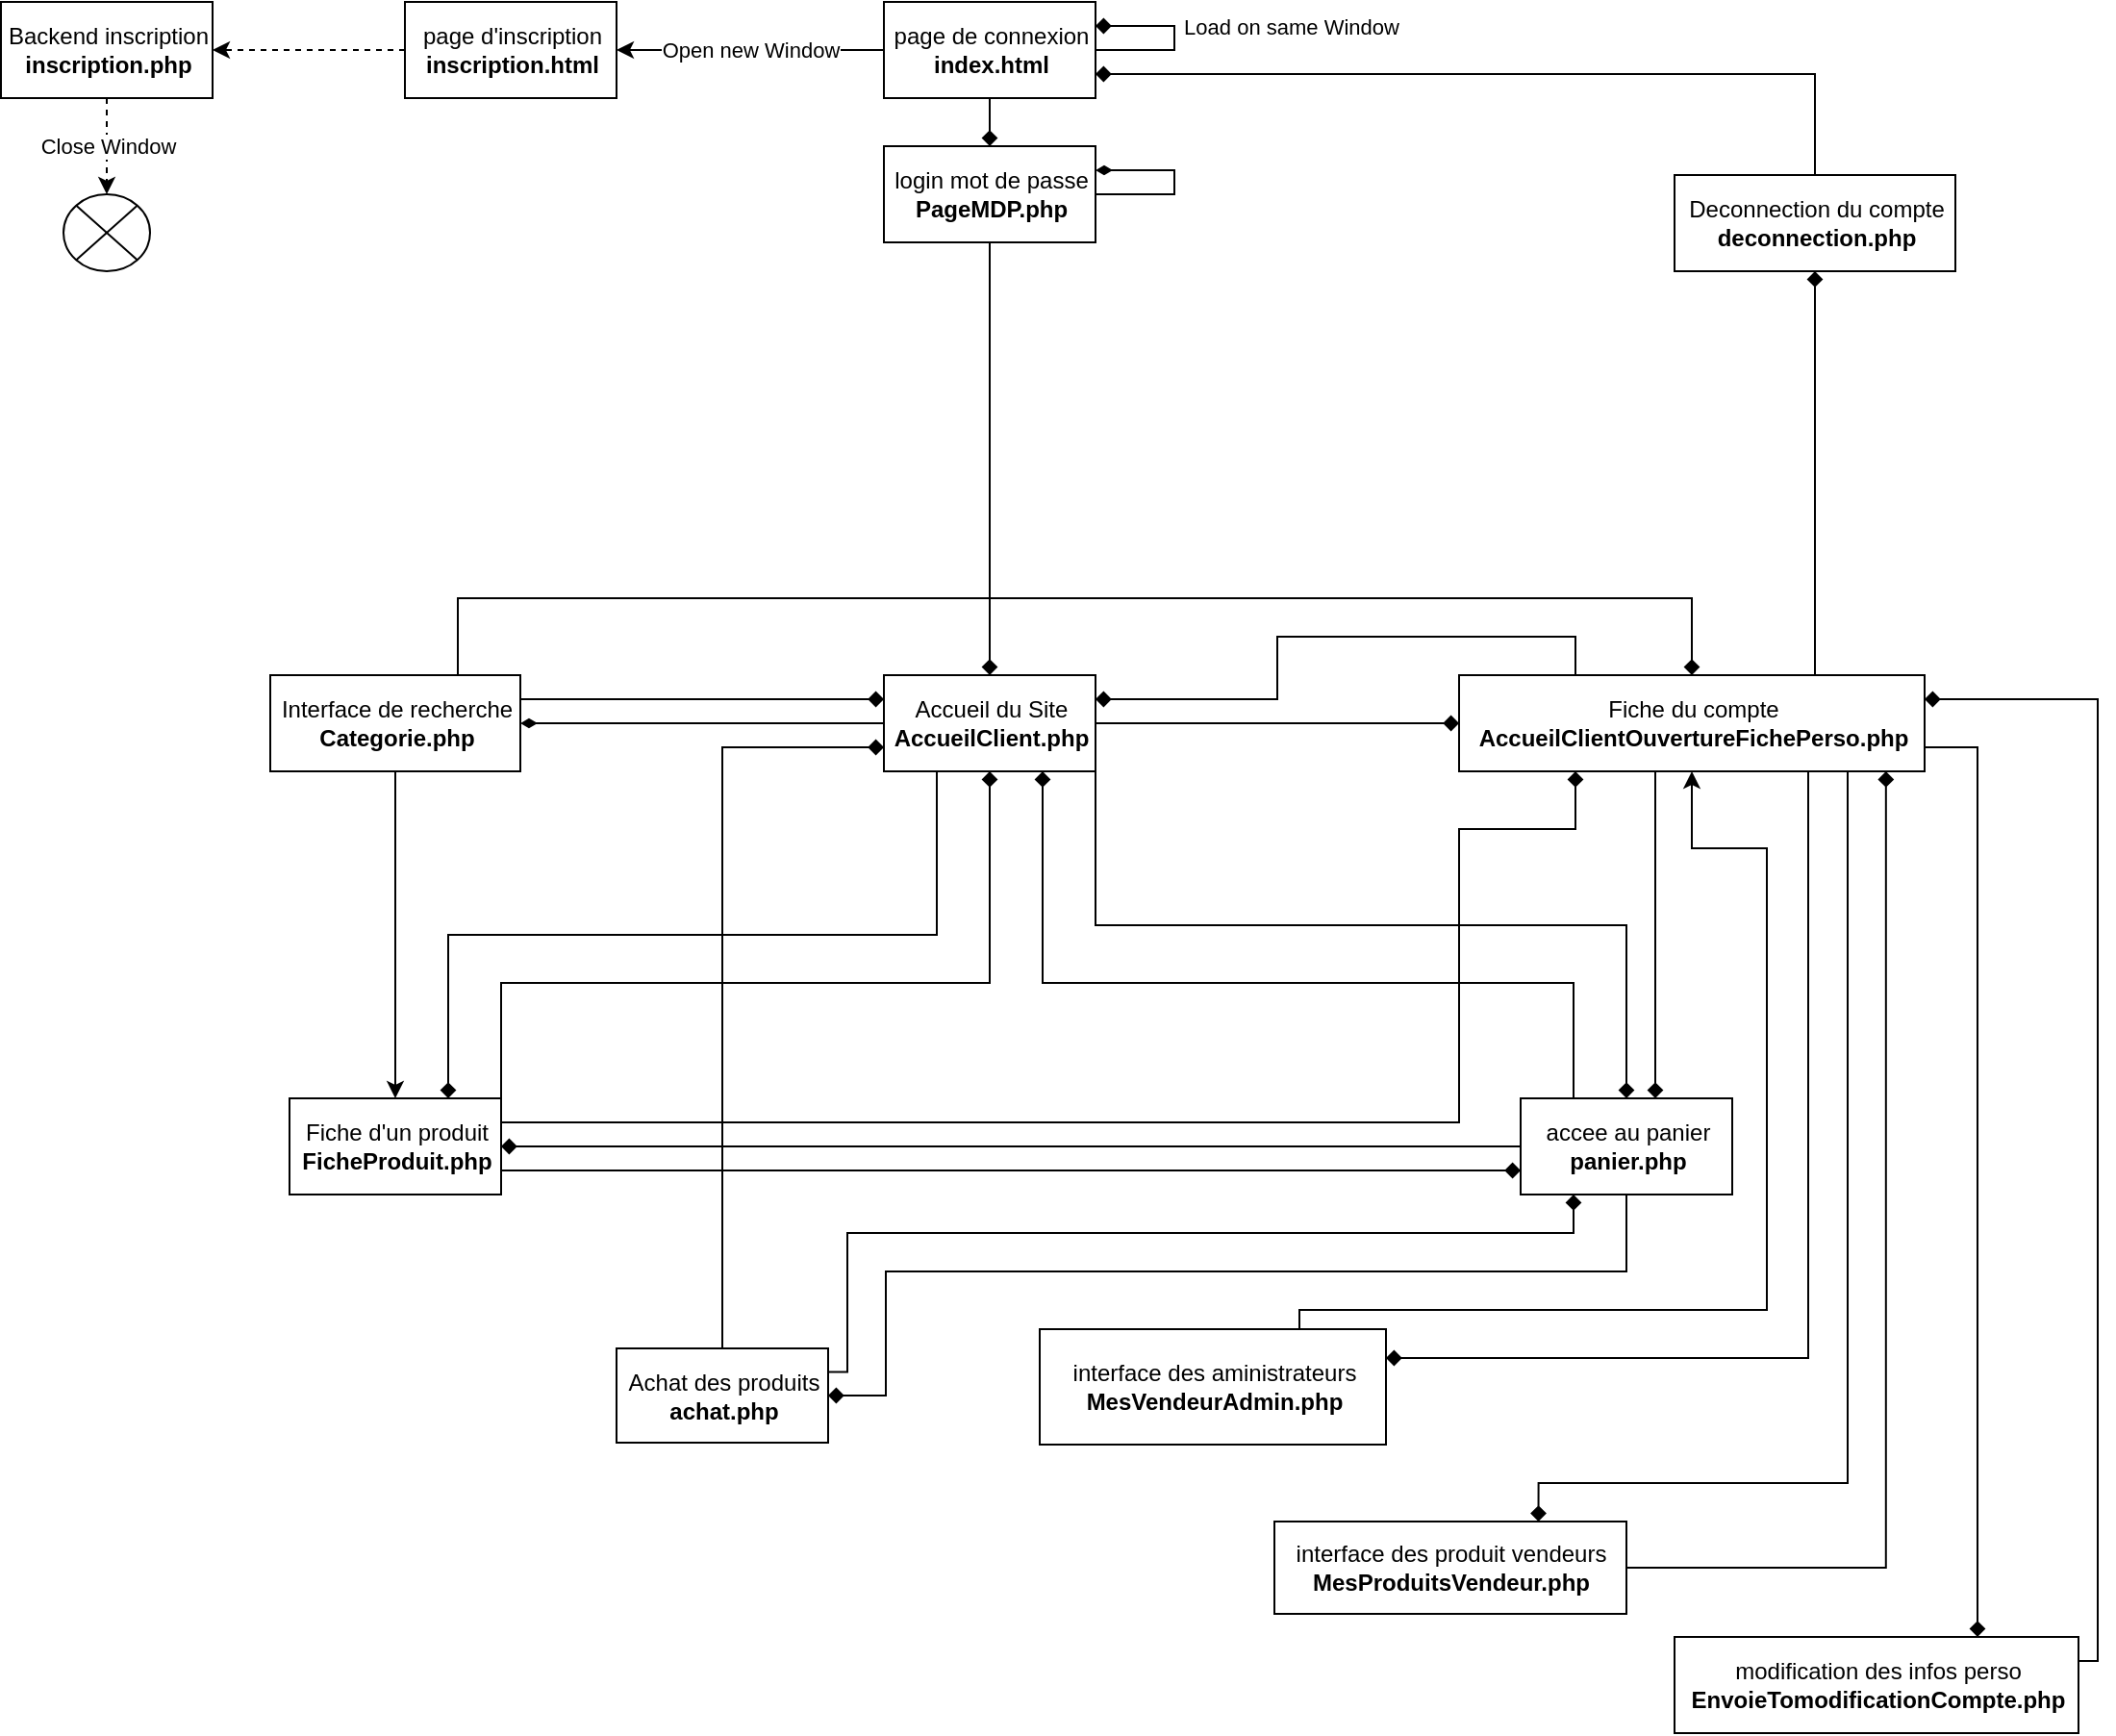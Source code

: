 <mxfile version="10.6.5" type="device"><diagram id="r8qz6z13KqrTl2h6f1Xr" name="Page-1"><mxGraphModel dx="1573" dy="1012" grid="1" gridSize="10" guides="1" tooltips="1" connect="1" arrows="1" fold="1" page="1" pageScale="1" pageWidth="1169" pageHeight="1654" math="0" shadow="0"><root><mxCell id="0"/><mxCell id="1" parent="0"/><mxCell id="d-40iWHNOA4rS2jwWf1H-4" value="Open new Window" style="edgeStyle=orthogonalEdgeStyle;rounded=0;orthogonalLoop=1;jettySize=auto;html=1;exitX=0;exitY=0.5;exitDx=0;exitDy=0;entryX=1;entryY=0.5;entryDx=0;entryDy=0;" edge="1" parent="1" source="d-40iWHNOA4rS2jwWf1H-2" target="d-40iWHNOA4rS2jwWf1H-3"><mxGeometry relative="1" as="geometry"><Array as="points"><mxPoint x="418.5" y="45"/><mxPoint x="418.5" y="45"/></Array></mxGeometry></mxCell><mxCell id="d-40iWHNOA4rS2jwWf1H-10" value="Load on same Window" style="edgeStyle=orthogonalEdgeStyle;rounded=0;orthogonalLoop=1;jettySize=auto;html=1;exitX=1;exitY=0.5;exitDx=0;exitDy=0;entryX=1;entryY=0.25;entryDx=0;entryDy=0;endArrow=diamond;endFill=1;" edge="1" parent="1" source="d-40iWHNOA4rS2jwWf1H-2" target="d-40iWHNOA4rS2jwWf1H-2"><mxGeometry x="0.132" y="-60" relative="1" as="geometry"><mxPoint x="678.5" y="45.138" as="targetPoint"/><Array as="points"><mxPoint x="648.5" y="45"/><mxPoint x="648.5" y="33"/></Array><mxPoint x="60" y="60" as="offset"/></mxGeometry></mxCell><mxCell id="d-40iWHNOA4rS2jwWf1H-15" style="edgeStyle=orthogonalEdgeStyle;rounded=0;orthogonalLoop=1;jettySize=auto;html=1;exitX=0.5;exitY=1;exitDx=0;exitDy=0;entryX=0.5;entryY=0;entryDx=0;entryDy=0;endArrow=diamond;endFill=1;" edge="1" parent="1" source="d-40iWHNOA4rS2jwWf1H-2" target="d-40iWHNOA4rS2jwWf1H-14"><mxGeometry relative="1" as="geometry"/></mxCell><mxCell id="d-40iWHNOA4rS2jwWf1H-2" value="page de connexion&lt;br&gt;&lt;b&gt;index.html&lt;/b&gt;&lt;br&gt;" style="html=1;" vertex="1" parent="1"><mxGeometry x="497.5" y="20" width="110" height="50" as="geometry"/></mxCell><mxCell id="d-40iWHNOA4rS2jwWf1H-7" style="edgeStyle=orthogonalEdgeStyle;rounded=0;orthogonalLoop=1;jettySize=auto;html=1;exitX=0;exitY=0.5;exitDx=0;exitDy=0;entryX=1;entryY=0.5;entryDx=0;entryDy=0;dashed=1;" edge="1" parent="1" source="d-40iWHNOA4rS2jwWf1H-3" target="d-40iWHNOA4rS2jwWf1H-6"><mxGeometry relative="1" as="geometry"/></mxCell><mxCell id="d-40iWHNOA4rS2jwWf1H-3" value="page d'inscription&lt;br&gt;&lt;b&gt;inscription.html&lt;/b&gt;" style="html=1;" vertex="1" parent="1"><mxGeometry x="248.5" y="20" width="110" height="50" as="geometry"/></mxCell><mxCell id="d-40iWHNOA4rS2jwWf1H-9" value="Close Window" style="edgeStyle=orthogonalEdgeStyle;rounded=0;orthogonalLoop=1;jettySize=auto;html=1;exitX=0.5;exitY=1;exitDx=0;exitDy=0;entryX=0.5;entryY=0;entryDx=0;entryDy=0;dashed=1;" edge="1" parent="1" source="d-40iWHNOA4rS2jwWf1H-6" target="d-40iWHNOA4rS2jwWf1H-8"><mxGeometry relative="1" as="geometry"/></mxCell><mxCell id="d-40iWHNOA4rS2jwWf1H-6" value="Backend inscription&lt;br&gt;&lt;b&gt;inscription.php&lt;/b&gt;" style="html=1;" vertex="1" parent="1"><mxGeometry x="38.5" y="20" width="110" height="50" as="geometry"/></mxCell><mxCell id="d-40iWHNOA4rS2jwWf1H-8" value="" style="shape=sumEllipse;perimeter=ellipsePerimeter;whiteSpace=wrap;html=1;backgroundOutline=1;" vertex="1" parent="1"><mxGeometry x="71" y="120" width="45" height="40" as="geometry"/></mxCell><mxCell id="d-40iWHNOA4rS2jwWf1H-18" style="edgeStyle=orthogonalEdgeStyle;rounded=0;orthogonalLoop=1;jettySize=auto;html=1;exitX=0.5;exitY=1;exitDx=0;exitDy=0;entryX=0.5;entryY=0;entryDx=0;entryDy=0;endArrow=diamond;endFill=1;" edge="1" parent="1" source="d-40iWHNOA4rS2jwWf1H-14" target="d-40iWHNOA4rS2jwWf1H-17"><mxGeometry relative="1" as="geometry"/></mxCell><mxCell id="d-40iWHNOA4rS2jwWf1H-14" value="login mot de passe&lt;br&gt;&lt;b&gt;PageMDP.php&lt;/b&gt;" style="html=1;" vertex="1" parent="1"><mxGeometry x="497.5" y="95" width="110" height="50" as="geometry"/></mxCell><mxCell id="d-40iWHNOA4rS2jwWf1H-16" style="edgeStyle=orthogonalEdgeStyle;rounded=0;orthogonalLoop=1;jettySize=auto;html=1;exitX=1;exitY=0.75;exitDx=0;exitDy=0;entryX=1;entryY=0.25;entryDx=0;entryDy=0;endArrow=diamondThin;endFill=1;" edge="1" parent="1" source="d-40iWHNOA4rS2jwWf1H-14" target="d-40iWHNOA4rS2jwWf1H-14"><mxGeometry relative="1" as="geometry"><Array as="points"><mxPoint x="607.5" y="120"/><mxPoint x="648.5" y="120"/><mxPoint x="648.5" y="107"/></Array></mxGeometry></mxCell><mxCell id="d-40iWHNOA4rS2jwWf1H-20" style="edgeStyle=orthogonalEdgeStyle;rounded=0;orthogonalLoop=1;jettySize=auto;html=1;exitX=0;exitY=0.5;exitDx=0;exitDy=0;entryX=1;entryY=0.5;entryDx=0;entryDy=0;endArrow=diamondThin;endFill=1;" edge="1" parent="1" source="d-40iWHNOA4rS2jwWf1H-17" target="d-40iWHNOA4rS2jwWf1H-19"><mxGeometry relative="1" as="geometry"/></mxCell><mxCell id="d-40iWHNOA4rS2jwWf1H-23" style="edgeStyle=orthogonalEdgeStyle;rounded=0;orthogonalLoop=1;jettySize=auto;html=1;exitX=0.25;exitY=1;exitDx=0;exitDy=0;entryX=0.75;entryY=0;entryDx=0;entryDy=0;endArrow=diamond;endFill=1;" edge="1" parent="1" source="d-40iWHNOA4rS2jwWf1H-17" target="d-40iWHNOA4rS2jwWf1H-21"><mxGeometry relative="1" as="geometry"/></mxCell><mxCell id="d-40iWHNOA4rS2jwWf1H-25" style="edgeStyle=orthogonalEdgeStyle;rounded=0;orthogonalLoop=1;jettySize=auto;html=1;exitX=1;exitY=0.5;exitDx=0;exitDy=0;entryX=0;entryY=0.5;entryDx=0;entryDy=0;endArrow=diamond;endFill=1;" edge="1" parent="1" source="d-40iWHNOA4rS2jwWf1H-17" target="d-40iWHNOA4rS2jwWf1H-24"><mxGeometry relative="1" as="geometry"/></mxCell><mxCell id="d-40iWHNOA4rS2jwWf1H-31" style="edgeStyle=orthogonalEdgeStyle;rounded=0;orthogonalLoop=1;jettySize=auto;html=1;exitX=1;exitY=0.75;exitDx=0;exitDy=0;entryX=0.5;entryY=0;entryDx=0;entryDy=0;endArrow=diamond;endFill=1;" edge="1" parent="1" source="d-40iWHNOA4rS2jwWf1H-17" target="d-40iWHNOA4rS2jwWf1H-30"><mxGeometry relative="1" as="geometry"><Array as="points"><mxPoint x="607.5" y="500"/><mxPoint x="883.5" y="500"/></Array></mxGeometry></mxCell><mxCell id="d-40iWHNOA4rS2jwWf1H-17" value="Accueil du Site&lt;br&gt;&lt;b&gt;AccueilClient.php&lt;/b&gt;&lt;br&gt;" style="html=1;" vertex="1" parent="1"><mxGeometry x="497.5" y="370" width="110" height="50" as="geometry"/></mxCell><mxCell id="d-40iWHNOA4rS2jwWf1H-22" style="edgeStyle=orthogonalEdgeStyle;rounded=0;orthogonalLoop=1;jettySize=auto;html=1;exitX=0.5;exitY=1;exitDx=0;exitDy=0;entryX=0.5;entryY=0;entryDx=0;entryDy=0;endArrow=classic;endFill=1;" edge="1" parent="1" source="d-40iWHNOA4rS2jwWf1H-19" target="d-40iWHNOA4rS2jwWf1H-21"><mxGeometry relative="1" as="geometry"/></mxCell><mxCell id="d-40iWHNOA4rS2jwWf1H-27" style="edgeStyle=orthogonalEdgeStyle;rounded=0;orthogonalLoop=1;jettySize=auto;html=1;exitX=1;exitY=0.25;exitDx=0;exitDy=0;entryX=0;entryY=0.25;entryDx=0;entryDy=0;endArrow=diamond;endFill=1;" edge="1" parent="1" source="d-40iWHNOA4rS2jwWf1H-19" target="d-40iWHNOA4rS2jwWf1H-17"><mxGeometry relative="1" as="geometry"/></mxCell><mxCell id="d-40iWHNOA4rS2jwWf1H-38" style="edgeStyle=orthogonalEdgeStyle;rounded=0;orthogonalLoop=1;jettySize=auto;html=1;exitX=0.75;exitY=0;exitDx=0;exitDy=0;entryX=0.5;entryY=0;entryDx=0;entryDy=0;endArrow=diamond;endFill=1;" edge="1" parent="1" source="d-40iWHNOA4rS2jwWf1H-19" target="d-40iWHNOA4rS2jwWf1H-24"><mxGeometry relative="1" as="geometry"><Array as="points"><mxPoint x="276.5" y="330"/><mxPoint x="917.5" y="330"/></Array></mxGeometry></mxCell><mxCell id="d-40iWHNOA4rS2jwWf1H-19" value="Interface de recherche&lt;br&gt;&lt;b&gt;Categorie.php&lt;/b&gt;&lt;br&gt;" style="html=1;" vertex="1" parent="1"><mxGeometry x="178.5" y="370" width="130" height="50" as="geometry"/></mxCell><mxCell id="d-40iWHNOA4rS2jwWf1H-29" style="edgeStyle=orthogonalEdgeStyle;rounded=0;orthogonalLoop=1;jettySize=auto;html=1;exitX=1;exitY=0.25;exitDx=0;exitDy=0;entryX=0.5;entryY=1;entryDx=0;entryDy=0;endArrow=diamond;endFill=1;" edge="1" parent="1" source="d-40iWHNOA4rS2jwWf1H-21" target="d-40iWHNOA4rS2jwWf1H-17"><mxGeometry relative="1" as="geometry"><Array as="points"><mxPoint x="298.5" y="530"/><mxPoint x="552.5" y="530"/></Array></mxGeometry></mxCell><mxCell id="d-40iWHNOA4rS2jwWf1H-34" style="edgeStyle=orthogonalEdgeStyle;rounded=0;orthogonalLoop=1;jettySize=auto;html=1;exitX=1;exitY=0.75;exitDx=0;exitDy=0;entryX=0;entryY=0.75;entryDx=0;entryDy=0;endArrow=diamond;endFill=1;" edge="1" parent="1" source="d-40iWHNOA4rS2jwWf1H-21" target="d-40iWHNOA4rS2jwWf1H-30"><mxGeometry relative="1" as="geometry"/></mxCell><mxCell id="d-40iWHNOA4rS2jwWf1H-35" style="edgeStyle=orthogonalEdgeStyle;rounded=0;orthogonalLoop=1;jettySize=auto;html=1;exitX=1;exitY=0.25;exitDx=0;exitDy=0;endArrow=diamond;endFill=1;entryX=0.25;entryY=1;entryDx=0;entryDy=0;" edge="1" parent="1" source="d-40iWHNOA4rS2jwWf1H-21" target="d-40iWHNOA4rS2jwWf1H-24"><mxGeometry relative="1" as="geometry"><Array as="points"><mxPoint x="796.5" y="603"/><mxPoint x="796.5" y="450"/><mxPoint x="857.5" y="450"/></Array></mxGeometry></mxCell><mxCell id="d-40iWHNOA4rS2jwWf1H-21" value="Fiche d'un produit&lt;br&gt;&lt;b&gt;FicheProduit.php&lt;/b&gt;&lt;br&gt;" style="html=1;" vertex="1" parent="1"><mxGeometry x="188.5" y="590" width="110" height="50" as="geometry"/></mxCell><mxCell id="d-40iWHNOA4rS2jwWf1H-26" style="edgeStyle=orthogonalEdgeStyle;rounded=0;orthogonalLoop=1;jettySize=auto;html=1;exitX=0.25;exitY=0;exitDx=0;exitDy=0;entryX=1;entryY=0.25;entryDx=0;entryDy=0;endArrow=diamond;endFill=1;" edge="1" parent="1" source="d-40iWHNOA4rS2jwWf1H-24" target="d-40iWHNOA4rS2jwWf1H-17"><mxGeometry relative="1" as="geometry"/></mxCell><mxCell id="d-40iWHNOA4rS2jwWf1H-36" style="edgeStyle=orthogonalEdgeStyle;rounded=0;orthogonalLoop=1;jettySize=auto;html=1;exitX=0.5;exitY=1;exitDx=0;exitDy=0;endArrow=diamond;endFill=1;" edge="1" parent="1" source="d-40iWHNOA4rS2jwWf1H-24" target="d-40iWHNOA4rS2jwWf1H-30"><mxGeometry relative="1" as="geometry"><mxPoint x="898.5" y="580" as="targetPoint"/><Array as="points"><mxPoint x="898.5" y="420"/></Array></mxGeometry></mxCell><mxCell id="d-40iWHNOA4rS2jwWf1H-41" style="edgeStyle=orthogonalEdgeStyle;rounded=0;orthogonalLoop=1;jettySize=auto;html=1;exitX=0.75;exitY=0;exitDx=0;exitDy=0;entryX=0.5;entryY=1;entryDx=0;entryDy=0;endArrow=diamond;endFill=1;" edge="1" parent="1" source="d-40iWHNOA4rS2jwWf1H-24" target="d-40iWHNOA4rS2jwWf1H-39"><mxGeometry relative="1" as="geometry"><Array as="points"><mxPoint x="981.5" y="370"/></Array></mxGeometry></mxCell><mxCell id="d-40iWHNOA4rS2jwWf1H-44" style="edgeStyle=orthogonalEdgeStyle;rounded=0;orthogonalLoop=1;jettySize=auto;html=1;exitX=1;exitY=0.75;exitDx=0;exitDy=0;entryX=0.75;entryY=0;entryDx=0;entryDy=0;endArrow=diamond;endFill=1;" edge="1" parent="1" source="d-40iWHNOA4rS2jwWf1H-24" target="d-40iWHNOA4rS2jwWf1H-42"><mxGeometry relative="1" as="geometry"/></mxCell><mxCell id="d-40iWHNOA4rS2jwWf1H-47" style="edgeStyle=orthogonalEdgeStyle;rounded=0;orthogonalLoop=1;jettySize=auto;html=1;exitX=0.75;exitY=1;exitDx=0;exitDy=0;entryX=1;entryY=0.25;entryDx=0;entryDy=0;endArrow=diamond;endFill=1;" edge="1" parent="1" source="d-40iWHNOA4rS2jwWf1H-24" target="d-40iWHNOA4rS2jwWf1H-46"><mxGeometry relative="1" as="geometry"/></mxCell><mxCell id="d-40iWHNOA4rS2jwWf1H-51" style="edgeStyle=orthogonalEdgeStyle;rounded=0;orthogonalLoop=1;jettySize=auto;html=1;exitX=0.75;exitY=1;exitDx=0;exitDy=0;entryX=0.75;entryY=0;entryDx=0;entryDy=0;endArrow=diamond;endFill=1;" edge="1" parent="1" source="d-40iWHNOA4rS2jwWf1H-24" target="d-40iWHNOA4rS2jwWf1H-49"><mxGeometry relative="1" as="geometry"><Array as="points"><mxPoint x="998.5" y="420"/><mxPoint x="998.5" y="790"/><mxPoint x="838.5" y="790"/></Array></mxGeometry></mxCell><mxCell id="d-40iWHNOA4rS2jwWf1H-24" value="Fiche du compte&lt;br&gt;&lt;b&gt;AccueilClientOuvertureFichePerso.php&lt;/b&gt;&lt;br&gt;" style="html=1;" vertex="1" parent="1"><mxGeometry x="796.5" y="370" width="242" height="50" as="geometry"/></mxCell><mxCell id="d-40iWHNOA4rS2jwWf1H-32" style="edgeStyle=orthogonalEdgeStyle;rounded=0;orthogonalLoop=1;jettySize=auto;html=1;exitX=0.25;exitY=0;exitDx=0;exitDy=0;entryX=0.75;entryY=1;entryDx=0;entryDy=0;endArrow=diamond;endFill=1;" edge="1" parent="1" source="d-40iWHNOA4rS2jwWf1H-30" target="d-40iWHNOA4rS2jwWf1H-17"><mxGeometry relative="1" as="geometry"><Array as="points"><mxPoint x="856.5" y="530"/><mxPoint x="580.5" y="530"/></Array></mxGeometry></mxCell><mxCell id="d-40iWHNOA4rS2jwWf1H-33" style="edgeStyle=orthogonalEdgeStyle;rounded=0;orthogonalLoop=1;jettySize=auto;html=1;exitX=0;exitY=0.5;exitDx=0;exitDy=0;entryX=1;entryY=0.5;entryDx=0;entryDy=0;endArrow=diamond;endFill=1;" edge="1" parent="1" source="d-40iWHNOA4rS2jwWf1H-30" target="d-40iWHNOA4rS2jwWf1H-21"><mxGeometry relative="1" as="geometry"/></mxCell><mxCell id="d-40iWHNOA4rS2jwWf1H-53" style="edgeStyle=orthogonalEdgeStyle;rounded=0;orthogonalLoop=1;jettySize=auto;html=1;exitX=0.5;exitY=1;exitDx=0;exitDy=0;entryX=1;entryY=0.5;entryDx=0;entryDy=0;endArrow=diamond;endFill=1;" edge="1" parent="1" source="d-40iWHNOA4rS2jwWf1H-30" target="d-40iWHNOA4rS2jwWf1H-52"><mxGeometry relative="1" as="geometry"><Array as="points"><mxPoint x="883.5" y="680"/><mxPoint x="498.5" y="680"/><mxPoint x="498.5" y="745"/></Array></mxGeometry></mxCell><mxCell id="d-40iWHNOA4rS2jwWf1H-30" value="accee au panier&lt;br&gt;&lt;b&gt;panier.php&lt;/b&gt;&lt;br&gt;" style="html=1;" vertex="1" parent="1"><mxGeometry x="828.5" y="590" width="110" height="50" as="geometry"/></mxCell><mxCell id="d-40iWHNOA4rS2jwWf1H-40" style="edgeStyle=orthogonalEdgeStyle;rounded=0;orthogonalLoop=1;jettySize=auto;html=1;exitX=0.5;exitY=0;exitDx=0;exitDy=0;entryX=1;entryY=0.75;entryDx=0;entryDy=0;endArrow=diamond;endFill=1;" edge="1" parent="1" source="d-40iWHNOA4rS2jwWf1H-39" target="d-40iWHNOA4rS2jwWf1H-2"><mxGeometry relative="1" as="geometry"/></mxCell><mxCell id="d-40iWHNOA4rS2jwWf1H-39" value="Deconnection du compte&lt;br&gt;&lt;b&gt;deconnection.php&lt;/b&gt;&lt;br&gt;" style="html=1;" vertex="1" parent="1"><mxGeometry x="908.5" y="110" width="146" height="50" as="geometry"/></mxCell><mxCell id="d-40iWHNOA4rS2jwWf1H-45" style="edgeStyle=orthogonalEdgeStyle;rounded=0;orthogonalLoop=1;jettySize=auto;html=1;exitX=1;exitY=0.25;exitDx=0;exitDy=0;entryX=1;entryY=0.25;entryDx=0;entryDy=0;endArrow=diamond;endFill=1;" edge="1" parent="1" source="d-40iWHNOA4rS2jwWf1H-42" target="d-40iWHNOA4rS2jwWf1H-24"><mxGeometry relative="1" as="geometry"><Array as="points"><mxPoint x="1128.5" y="883"/><mxPoint x="1128.5" y="383"/></Array></mxGeometry></mxCell><mxCell id="d-40iWHNOA4rS2jwWf1H-42" value="modification des infos perso&lt;br&gt;&lt;b&gt;EnvoieTomodificationCompte.php&lt;/b&gt;&lt;br&gt;" style="html=1;" vertex="1" parent="1"><mxGeometry x="908.5" y="870" width="210" height="50" as="geometry"/></mxCell><mxCell id="d-40iWHNOA4rS2jwWf1H-48" style="edgeStyle=orthogonalEdgeStyle;rounded=0;orthogonalLoop=1;jettySize=auto;html=1;exitX=0.75;exitY=0;exitDx=0;exitDy=0;endArrow=classic;endFill=1;entryX=0.5;entryY=1;entryDx=0;entryDy=0;" edge="1" parent="1" source="d-40iWHNOA4rS2jwWf1H-46" target="d-40iWHNOA4rS2jwWf1H-24"><mxGeometry relative="1" as="geometry"><mxPoint x="928.5" y="450" as="targetPoint"/><Array as="points"><mxPoint x="713.5" y="700"/><mxPoint x="956.5" y="700"/><mxPoint x="956.5" y="460"/><mxPoint x="917.5" y="460"/></Array></mxGeometry></mxCell><mxCell id="d-40iWHNOA4rS2jwWf1H-46" value="interface des aministrateurs&lt;br&gt;&lt;b&gt;MesVendeurAdmin.php&lt;/b&gt;&lt;br&gt;" style="html=1;" vertex="1" parent="1"><mxGeometry x="578.5" y="710" width="180" height="60" as="geometry"/></mxCell><mxCell id="d-40iWHNOA4rS2jwWf1H-50" style="edgeStyle=orthogonalEdgeStyle;rounded=0;orthogonalLoop=1;jettySize=auto;html=1;exitX=1;exitY=0.5;exitDx=0;exitDy=0;entryX=0.917;entryY=1;entryDx=0;entryDy=0;entryPerimeter=0;endArrow=diamond;endFill=1;" edge="1" parent="1" source="d-40iWHNOA4rS2jwWf1H-49" target="d-40iWHNOA4rS2jwWf1H-24"><mxGeometry relative="1" as="geometry"/></mxCell><mxCell id="d-40iWHNOA4rS2jwWf1H-49" value="interface des produit vendeurs&lt;br&gt;&lt;b&gt;MesProduitsVendeur.php&lt;/b&gt;&lt;br&gt;" style="html=1;" vertex="1" parent="1"><mxGeometry x="700.5" y="810" width="183" height="48" as="geometry"/></mxCell><mxCell id="d-40iWHNOA4rS2jwWf1H-54" style="edgeStyle=orthogonalEdgeStyle;rounded=0;orthogonalLoop=1;jettySize=auto;html=1;exitX=1;exitY=0.25;exitDx=0;exitDy=0;entryX=0.25;entryY=1;entryDx=0;entryDy=0;endArrow=diamond;endFill=1;" edge="1" parent="1" source="d-40iWHNOA4rS2jwWf1H-52" target="d-40iWHNOA4rS2jwWf1H-30"><mxGeometry relative="1" as="geometry"><Array as="points"><mxPoint x="478.5" y="732"/><mxPoint x="478.5" y="660"/><mxPoint x="856.5" y="660"/></Array></mxGeometry></mxCell><mxCell id="d-40iWHNOA4rS2jwWf1H-55" style="edgeStyle=orthogonalEdgeStyle;rounded=0;orthogonalLoop=1;jettySize=auto;html=1;exitX=0.5;exitY=0;exitDx=0;exitDy=0;entryX=0;entryY=0.75;entryDx=0;entryDy=0;endArrow=diamond;endFill=1;" edge="1" parent="1" source="d-40iWHNOA4rS2jwWf1H-52" target="d-40iWHNOA4rS2jwWf1H-17"><mxGeometry relative="1" as="geometry"/></mxCell><mxCell id="d-40iWHNOA4rS2jwWf1H-52" value="Achat des produits&lt;br&gt;&lt;b&gt;achat.php&lt;/b&gt;" style="html=1;" vertex="1" parent="1"><mxGeometry x="358.5" y="720" width="110" height="49" as="geometry"/></mxCell></root></mxGraphModel></diagram></mxfile>